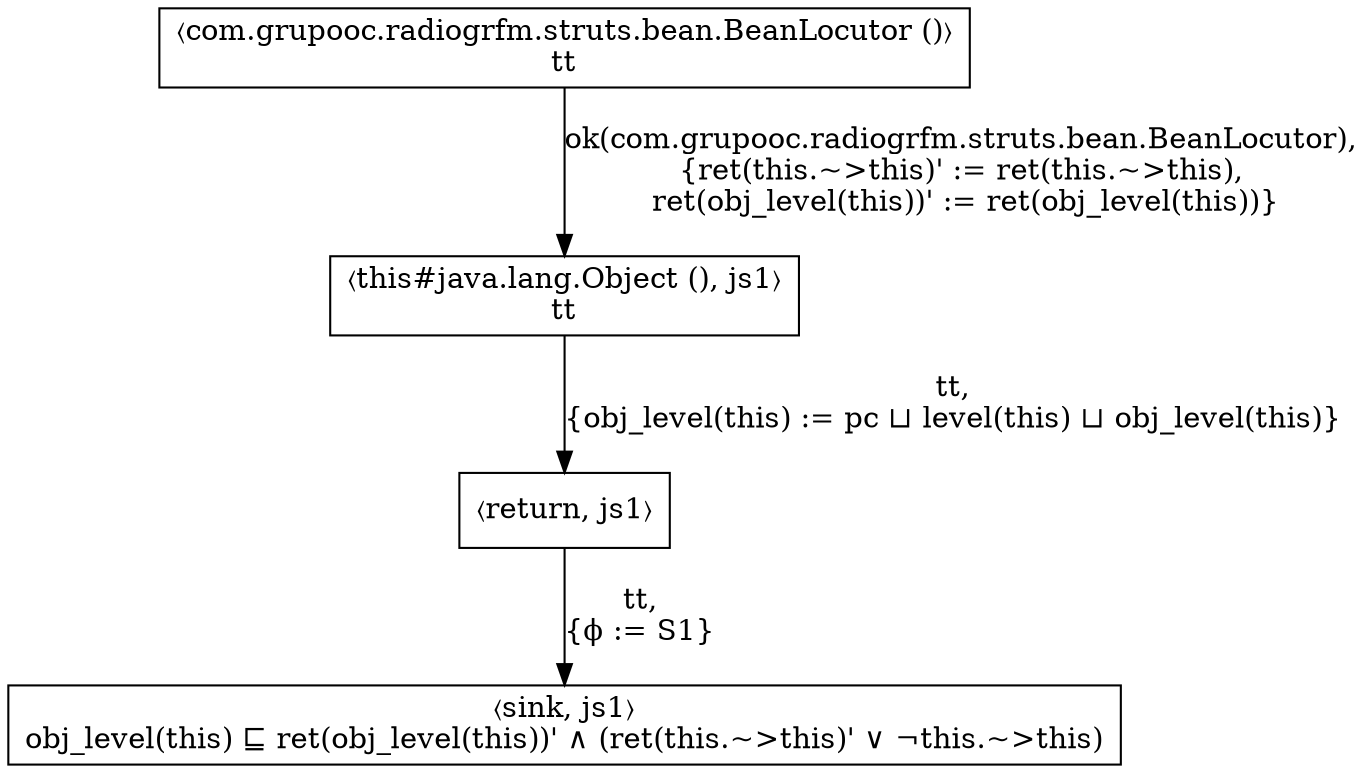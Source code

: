 digraph G {
  node [shape=box, ];
  "pc-1_js1" [label="〈com.grupooc.radiogrfm.struts.bean.BeanLocutor ()〉\n\
tt",
              ];
  "pc0_js1" [label="〈this#java.lang.Object (), js1〉\n\
tt", ];
  "pc1_js1" [label="〈return, js1〉", ];
  "pc2_js1" [label="〈sink, js1〉\n\
obj_level(this) ⊑ ret(obj_level(this))' ∧ (ret(this.~>this)' ∨ ¬this.~>this)",
             ];
  
  
  "pc-1_js1" -> "pc0_js1" [label="ok(com.grupooc.radiogrfm.struts.bean.BeanLocutor),\n\
{ret(this.~>this)' := ret(this.~>this),\n\
 ret(obj_level(this))' := ret(obj_level(this))}",
                           ];
  "pc0_js1" -> "pc1_js1" [label="tt,\n\
{obj_level(this) := pc ⊔ level(this) ⊔ obj_level(this)}",
                          ];
  "pc1_js1" -> "pc2_js1" [label="tt,\n\
{ϕ := S1}", ];
  
  }